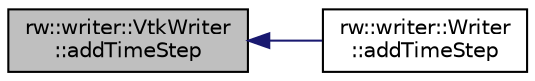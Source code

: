 digraph "rw::writer::VtkWriter::addTimeStep"
{
  edge [fontname="Helvetica",fontsize="10",labelfontname="Helvetica",labelfontsize="10"];
  node [fontname="Helvetica",fontsize="10",shape=record];
  rankdir="LR";
  Node3 [label="rw::writer::VtkWriter\l::addTimeStep",height=0.2,width=0.4,color="black", fillcolor="grey75", style="filled", fontcolor="black"];
  Node3 -> Node4 [dir="back",color="midnightblue",fontsize="10",style="solid",fontname="Helvetica"];
  Node4 [label="rw::writer::Writer\l::addTimeStep",height=0.2,width=0.4,color="black", fillcolor="white", style="filled",URL="$classrw_1_1writer_1_1Writer.html#a3d2553a0bbe56d50513254c7f677fc6b",tooltip="Writes the time step to the file. "];
}
